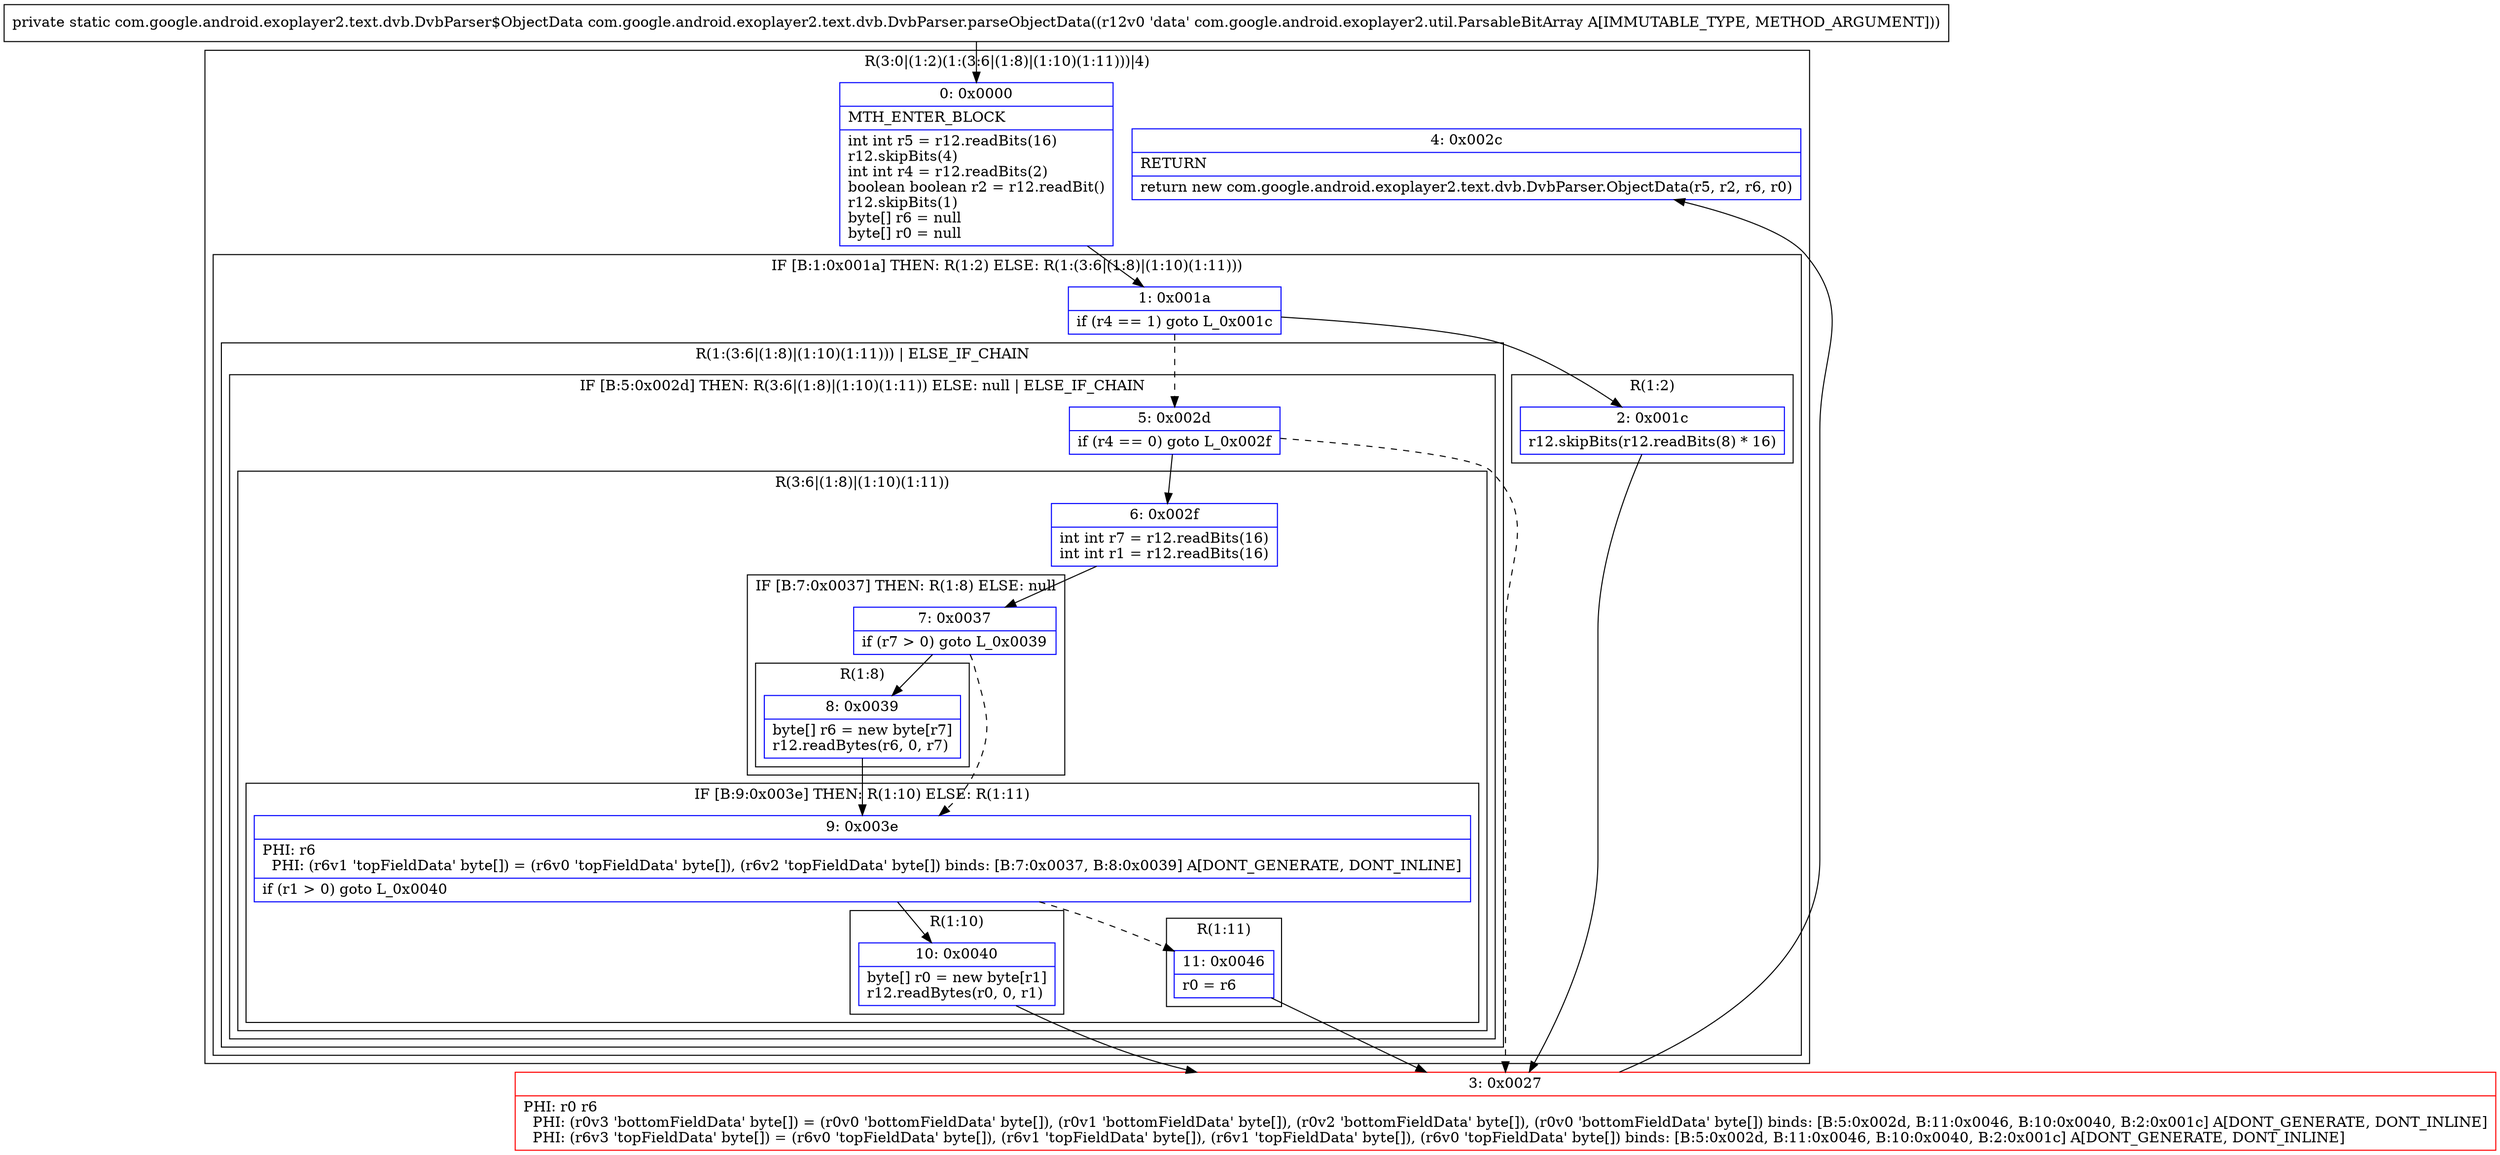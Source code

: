 digraph "CFG forcom.google.android.exoplayer2.text.dvb.DvbParser.parseObjectData(Lcom\/google\/android\/exoplayer2\/util\/ParsableBitArray;)Lcom\/google\/android\/exoplayer2\/text\/dvb\/DvbParser$ObjectData;" {
subgraph cluster_Region_1265147270 {
label = "R(3:0|(1:2)(1:(3:6|(1:8)|(1:10)(1:11)))|4)";
node [shape=record,color=blue];
Node_0 [shape=record,label="{0\:\ 0x0000|MTH_ENTER_BLOCK\l|int int r5 = r12.readBits(16)\lr12.skipBits(4)\lint int r4 = r12.readBits(2)\lboolean boolean r2 = r12.readBit()\lr12.skipBits(1)\lbyte[] r6 = null\lbyte[] r0 = null\l}"];
subgraph cluster_IfRegion_177141582 {
label = "IF [B:1:0x001a] THEN: R(1:2) ELSE: R(1:(3:6|(1:8)|(1:10)(1:11)))";
node [shape=record,color=blue];
Node_1 [shape=record,label="{1\:\ 0x001a|if (r4 == 1) goto L_0x001c\l}"];
subgraph cluster_Region_1223788263 {
label = "R(1:2)";
node [shape=record,color=blue];
Node_2 [shape=record,label="{2\:\ 0x001c|r12.skipBits(r12.readBits(8) * 16)\l}"];
}
subgraph cluster_Region_2120034417 {
label = "R(1:(3:6|(1:8)|(1:10)(1:11))) | ELSE_IF_CHAIN\l";
node [shape=record,color=blue];
subgraph cluster_IfRegion_1906134354 {
label = "IF [B:5:0x002d] THEN: R(3:6|(1:8)|(1:10)(1:11)) ELSE: null | ELSE_IF_CHAIN\l";
node [shape=record,color=blue];
Node_5 [shape=record,label="{5\:\ 0x002d|if (r4 == 0) goto L_0x002f\l}"];
subgraph cluster_Region_153277514 {
label = "R(3:6|(1:8)|(1:10)(1:11))";
node [shape=record,color=blue];
Node_6 [shape=record,label="{6\:\ 0x002f|int int r7 = r12.readBits(16)\lint int r1 = r12.readBits(16)\l}"];
subgraph cluster_IfRegion_168950510 {
label = "IF [B:7:0x0037] THEN: R(1:8) ELSE: null";
node [shape=record,color=blue];
Node_7 [shape=record,label="{7\:\ 0x0037|if (r7 \> 0) goto L_0x0039\l}"];
subgraph cluster_Region_1619818383 {
label = "R(1:8)";
node [shape=record,color=blue];
Node_8 [shape=record,label="{8\:\ 0x0039|byte[] r6 = new byte[r7]\lr12.readBytes(r6, 0, r7)\l}"];
}
}
subgraph cluster_IfRegion_1607893987 {
label = "IF [B:9:0x003e] THEN: R(1:10) ELSE: R(1:11)";
node [shape=record,color=blue];
Node_9 [shape=record,label="{9\:\ 0x003e|PHI: r6 \l  PHI: (r6v1 'topFieldData' byte[]) = (r6v0 'topFieldData' byte[]), (r6v2 'topFieldData' byte[]) binds: [B:7:0x0037, B:8:0x0039] A[DONT_GENERATE, DONT_INLINE]\l|if (r1 \> 0) goto L_0x0040\l}"];
subgraph cluster_Region_315550876 {
label = "R(1:10)";
node [shape=record,color=blue];
Node_10 [shape=record,label="{10\:\ 0x0040|byte[] r0 = new byte[r1]\lr12.readBytes(r0, 0, r1)\l}"];
}
subgraph cluster_Region_1862750901 {
label = "R(1:11)";
node [shape=record,color=blue];
Node_11 [shape=record,label="{11\:\ 0x0046|r0 = r6\l}"];
}
}
}
}
}
}
Node_4 [shape=record,label="{4\:\ 0x002c|RETURN\l|return new com.google.android.exoplayer2.text.dvb.DvbParser.ObjectData(r5, r2, r6, r0)\l}"];
}
Node_3 [shape=record,color=red,label="{3\:\ 0x0027|PHI: r0 r6 \l  PHI: (r0v3 'bottomFieldData' byte[]) = (r0v0 'bottomFieldData' byte[]), (r0v1 'bottomFieldData' byte[]), (r0v2 'bottomFieldData' byte[]), (r0v0 'bottomFieldData' byte[]) binds: [B:5:0x002d, B:11:0x0046, B:10:0x0040, B:2:0x001c] A[DONT_GENERATE, DONT_INLINE]\l  PHI: (r6v3 'topFieldData' byte[]) = (r6v0 'topFieldData' byte[]), (r6v1 'topFieldData' byte[]), (r6v1 'topFieldData' byte[]), (r6v0 'topFieldData' byte[]) binds: [B:5:0x002d, B:11:0x0046, B:10:0x0040, B:2:0x001c] A[DONT_GENERATE, DONT_INLINE]\l}"];
MethodNode[shape=record,label="{private static com.google.android.exoplayer2.text.dvb.DvbParser$ObjectData com.google.android.exoplayer2.text.dvb.DvbParser.parseObjectData((r12v0 'data' com.google.android.exoplayer2.util.ParsableBitArray A[IMMUTABLE_TYPE, METHOD_ARGUMENT])) }"];
MethodNode -> Node_0;
Node_0 -> Node_1;
Node_1 -> Node_2;
Node_1 -> Node_5[style=dashed];
Node_2 -> Node_3;
Node_5 -> Node_3[style=dashed];
Node_5 -> Node_6;
Node_6 -> Node_7;
Node_7 -> Node_8;
Node_7 -> Node_9[style=dashed];
Node_8 -> Node_9;
Node_9 -> Node_10;
Node_9 -> Node_11[style=dashed];
Node_10 -> Node_3;
Node_11 -> Node_3;
Node_3 -> Node_4;
}

